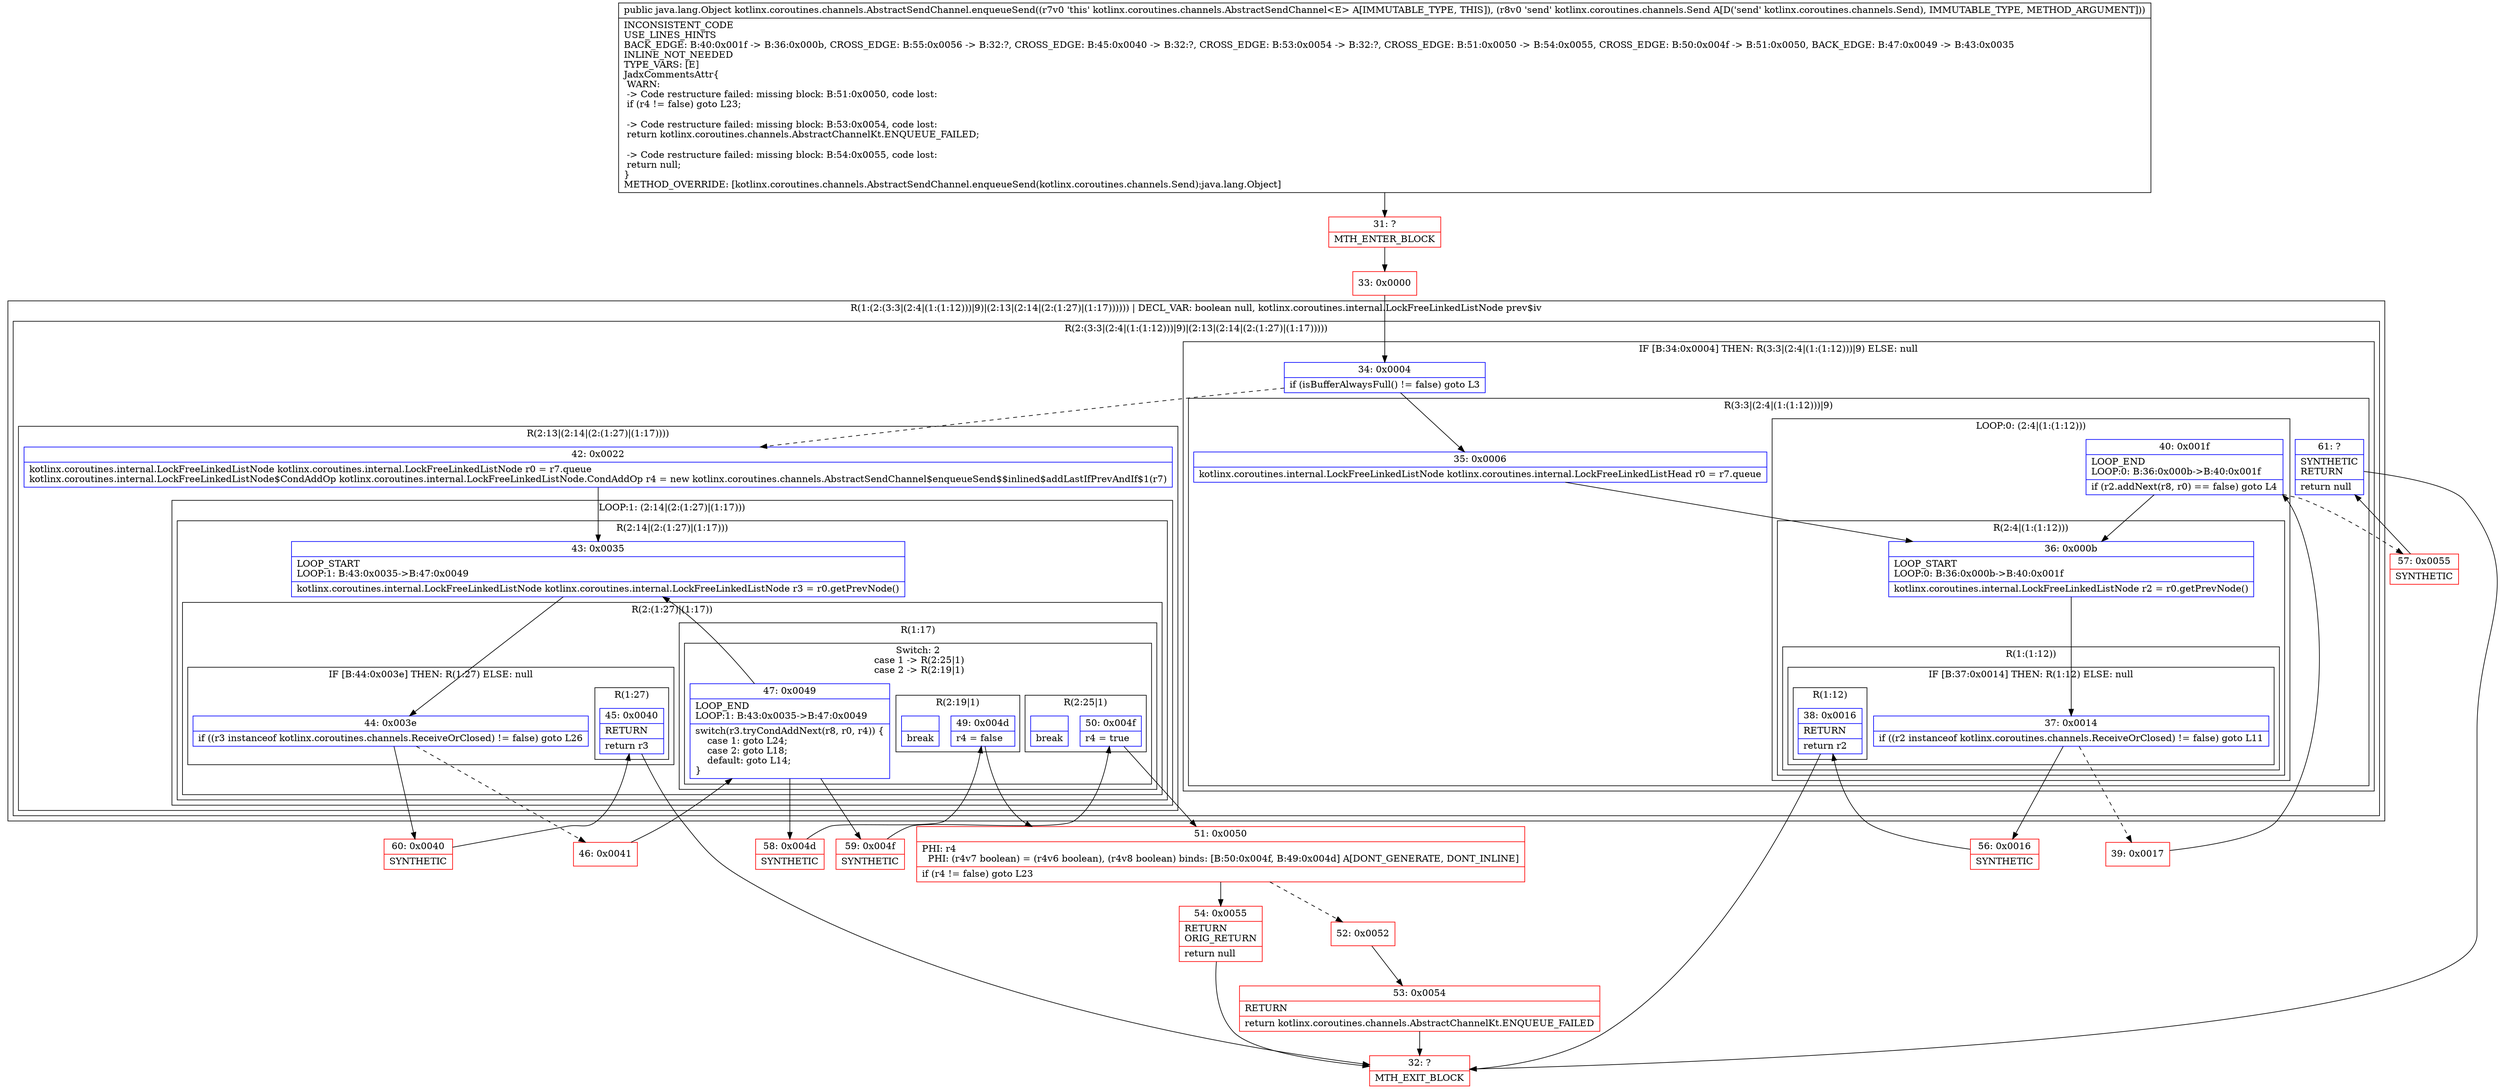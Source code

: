 digraph "CFG forkotlinx.coroutines.channels.AbstractSendChannel.enqueueSend(Lkotlinx\/coroutines\/channels\/Send;)Ljava\/lang\/Object;" {
subgraph cluster_Region_1151417656 {
label = "R(1:(2:(3:3|(2:4|(1:(1:12)))|9)|(2:13|(2:14|(2:(1:27)|(1:17)))))) | DECL_VAR: boolean null, kotlinx.coroutines.internal.LockFreeLinkedListNode prev$iv\l";
node [shape=record,color=blue];
subgraph cluster_Region_185664191 {
label = "R(2:(3:3|(2:4|(1:(1:12)))|9)|(2:13|(2:14|(2:(1:27)|(1:17)))))";
node [shape=record,color=blue];
subgraph cluster_IfRegion_2062822493 {
label = "IF [B:34:0x0004] THEN: R(3:3|(2:4|(1:(1:12)))|9) ELSE: null";
node [shape=record,color=blue];
Node_34 [shape=record,label="{34\:\ 0x0004|if (isBufferAlwaysFull() != false) goto L3\l}"];
subgraph cluster_Region_850650807 {
label = "R(3:3|(2:4|(1:(1:12)))|9)";
node [shape=record,color=blue];
Node_35 [shape=record,label="{35\:\ 0x0006|kotlinx.coroutines.internal.LockFreeLinkedListNode kotlinx.coroutines.internal.LockFreeLinkedListHead r0 = r7.queue\l}"];
subgraph cluster_LoopRegion_1220281255 {
label = "LOOP:0: (2:4|(1:(1:12)))";
node [shape=record,color=blue];
Node_40 [shape=record,label="{40\:\ 0x001f|LOOP_END\lLOOP:0: B:36:0x000b\-\>B:40:0x001f\l|if (r2.addNext(r8, r0) == false) goto L4\l}"];
subgraph cluster_Region_921016377 {
label = "R(2:4|(1:(1:12)))";
node [shape=record,color=blue];
Node_36 [shape=record,label="{36\:\ 0x000b|LOOP_START\lLOOP:0: B:36:0x000b\-\>B:40:0x001f\l|kotlinx.coroutines.internal.LockFreeLinkedListNode r2 = r0.getPrevNode()\l}"];
subgraph cluster_Region_2040852723 {
label = "R(1:(1:12))";
node [shape=record,color=blue];
subgraph cluster_IfRegion_137821842 {
label = "IF [B:37:0x0014] THEN: R(1:12) ELSE: null";
node [shape=record,color=blue];
Node_37 [shape=record,label="{37\:\ 0x0014|if ((r2 instanceof kotlinx.coroutines.channels.ReceiveOrClosed) != false) goto L11\l}"];
subgraph cluster_Region_622667645 {
label = "R(1:12)";
node [shape=record,color=blue];
Node_38 [shape=record,label="{38\:\ 0x0016|RETURN\l|return r2\l}"];
}
}
}
}
}
Node_61 [shape=record,label="{61\:\ ?|SYNTHETIC\lRETURN\l|return null\l}"];
}
}
subgraph cluster_Region_1771495781 {
label = "R(2:13|(2:14|(2:(1:27)|(1:17))))";
node [shape=record,color=blue];
Node_42 [shape=record,label="{42\:\ 0x0022|kotlinx.coroutines.internal.LockFreeLinkedListNode kotlinx.coroutines.internal.LockFreeLinkedListNode r0 = r7.queue\lkotlinx.coroutines.internal.LockFreeLinkedListNode$CondAddOp kotlinx.coroutines.internal.LockFreeLinkedListNode.CondAddOp r4 = new kotlinx.coroutines.channels.AbstractSendChannel$enqueueSend$$inlined$addLastIfPrevAndIf$1(r7)\l}"];
subgraph cluster_LoopRegion_882989570 {
label = "LOOP:1: (2:14|(2:(1:27)|(1:17)))";
node [shape=record,color=blue];
subgraph cluster_Region_1860439160 {
label = "R(2:14|(2:(1:27)|(1:17)))";
node [shape=record,color=blue];
Node_43 [shape=record,label="{43\:\ 0x0035|LOOP_START\lLOOP:1: B:43:0x0035\-\>B:47:0x0049\l|kotlinx.coroutines.internal.LockFreeLinkedListNode kotlinx.coroutines.internal.LockFreeLinkedListNode r3 = r0.getPrevNode()\l}"];
subgraph cluster_Region_933671635 {
label = "R(2:(1:27)|(1:17))";
node [shape=record,color=blue];
subgraph cluster_IfRegion_411357676 {
label = "IF [B:44:0x003e] THEN: R(1:27) ELSE: null";
node [shape=record,color=blue];
Node_44 [shape=record,label="{44\:\ 0x003e|if ((r3 instanceof kotlinx.coroutines.channels.ReceiveOrClosed) != false) goto L26\l}"];
subgraph cluster_Region_1179096656 {
label = "R(1:27)";
node [shape=record,color=blue];
Node_45 [shape=record,label="{45\:\ 0x0040|RETURN\l|return r3\l}"];
}
}
subgraph cluster_Region_1819014846 {
label = "R(1:17)";
node [shape=record,color=blue];
subgraph cluster_SwitchRegion_874911042 {
label = "Switch: 2
 case 1 -> R(2:25|1)
 case 2 -> R(2:19|1)";
node [shape=record,color=blue];
Node_47 [shape=record,label="{47\:\ 0x0049|LOOP_END\lLOOP:1: B:43:0x0035\-\>B:47:0x0049\l|switch(r3.tryCondAddNext(r8, r0, r4)) \{\l    case 1: goto L24;\l    case 2: goto L18;\l    default: goto L14;\l\}\l}"];
subgraph cluster_Region_135185708 {
label = "R(2:25|1)";
node [shape=record,color=blue];
Node_50 [shape=record,label="{50\:\ 0x004f|r4 = true\l}"];
Node_InsnContainer_848732328 [shape=record,label="{|break\l}"];
}
subgraph cluster_Region_201739626 {
label = "R(2:19|1)";
node [shape=record,color=blue];
Node_49 [shape=record,label="{49\:\ 0x004d|r4 = false\l}"];
Node_InsnContainer_207199666 [shape=record,label="{|break\l}"];
}
}
}
}
}
}
}
}
}
Node_31 [shape=record,color=red,label="{31\:\ ?|MTH_ENTER_BLOCK\l}"];
Node_33 [shape=record,color=red,label="{33\:\ 0x0000}"];
Node_39 [shape=record,color=red,label="{39\:\ 0x0017}"];
Node_57 [shape=record,color=red,label="{57\:\ 0x0055|SYNTHETIC\l}"];
Node_32 [shape=record,color=red,label="{32\:\ ?|MTH_EXIT_BLOCK\l}"];
Node_56 [shape=record,color=red,label="{56\:\ 0x0016|SYNTHETIC\l}"];
Node_46 [shape=record,color=red,label="{46\:\ 0x0041}"];
Node_58 [shape=record,color=red,label="{58\:\ 0x004d|SYNTHETIC\l}"];
Node_51 [shape=record,color=red,label="{51\:\ 0x0050|PHI: r4 \l  PHI: (r4v7 boolean) = (r4v6 boolean), (r4v8 boolean) binds: [B:50:0x004f, B:49:0x004d] A[DONT_GENERATE, DONT_INLINE]\l|if (r4 != false) goto L23\l}"];
Node_52 [shape=record,color=red,label="{52\:\ 0x0052}"];
Node_53 [shape=record,color=red,label="{53\:\ 0x0054|RETURN\l|return kotlinx.coroutines.channels.AbstractChannelKt.ENQUEUE_FAILED\l}"];
Node_54 [shape=record,color=red,label="{54\:\ 0x0055|RETURN\lORIG_RETURN\l|return null\l}"];
Node_59 [shape=record,color=red,label="{59\:\ 0x004f|SYNTHETIC\l}"];
Node_60 [shape=record,color=red,label="{60\:\ 0x0040|SYNTHETIC\l}"];
MethodNode[shape=record,label="{public java.lang.Object kotlinx.coroutines.channels.AbstractSendChannel.enqueueSend((r7v0 'this' kotlinx.coroutines.channels.AbstractSendChannel\<E\> A[IMMUTABLE_TYPE, THIS]), (r8v0 'send' kotlinx.coroutines.channels.Send A[D('send' kotlinx.coroutines.channels.Send), IMMUTABLE_TYPE, METHOD_ARGUMENT]))  | INCONSISTENT_CODE\lUSE_LINES_HINTS\lBACK_EDGE: B:40:0x001f \-\> B:36:0x000b, CROSS_EDGE: B:55:0x0056 \-\> B:32:?, CROSS_EDGE: B:45:0x0040 \-\> B:32:?, CROSS_EDGE: B:53:0x0054 \-\> B:32:?, CROSS_EDGE: B:51:0x0050 \-\> B:54:0x0055, CROSS_EDGE: B:50:0x004f \-\> B:51:0x0050, BACK_EDGE: B:47:0x0049 \-\> B:43:0x0035\lINLINE_NOT_NEEDED\lTYPE_VARS: [E]\lJadxCommentsAttr\{\l WARN: \l \-\> Code restructure failed: missing block: B:51:0x0050, code lost:\l    if (r4 != false) goto L23;\l\l \-\> Code restructure failed: missing block: B:53:0x0054, code lost:\l    return kotlinx.coroutines.channels.AbstractChannelKt.ENQUEUE_FAILED;\l\l \-\> Code restructure failed: missing block: B:54:0x0055, code lost:\l    return null;\l\}\lMETHOD_OVERRIDE: [kotlinx.coroutines.channels.AbstractSendChannel.enqueueSend(kotlinx.coroutines.channels.Send):java.lang.Object]\l}"];
MethodNode -> Node_31;Node_34 -> Node_35;
Node_34 -> Node_42[style=dashed];
Node_35 -> Node_36;
Node_40 -> Node_36;
Node_40 -> Node_57[style=dashed];
Node_36 -> Node_37;
Node_37 -> Node_39[style=dashed];
Node_37 -> Node_56;
Node_38 -> Node_32;
Node_61 -> Node_32;
Node_42 -> Node_43;
Node_43 -> Node_44;
Node_44 -> Node_46[style=dashed];
Node_44 -> Node_60;
Node_45 -> Node_32;
Node_47 -> Node_43;
Node_47 -> Node_58;
Node_47 -> Node_59;
Node_50 -> Node_51;
Node_49 -> Node_51;
Node_31 -> Node_33;
Node_33 -> Node_34;
Node_39 -> Node_40;
Node_57 -> Node_61;
Node_56 -> Node_38;
Node_46 -> Node_47;
Node_58 -> Node_49;
Node_51 -> Node_52[style=dashed];
Node_51 -> Node_54;
Node_52 -> Node_53;
Node_53 -> Node_32;
Node_54 -> Node_32;
Node_59 -> Node_50;
Node_60 -> Node_45;
}

